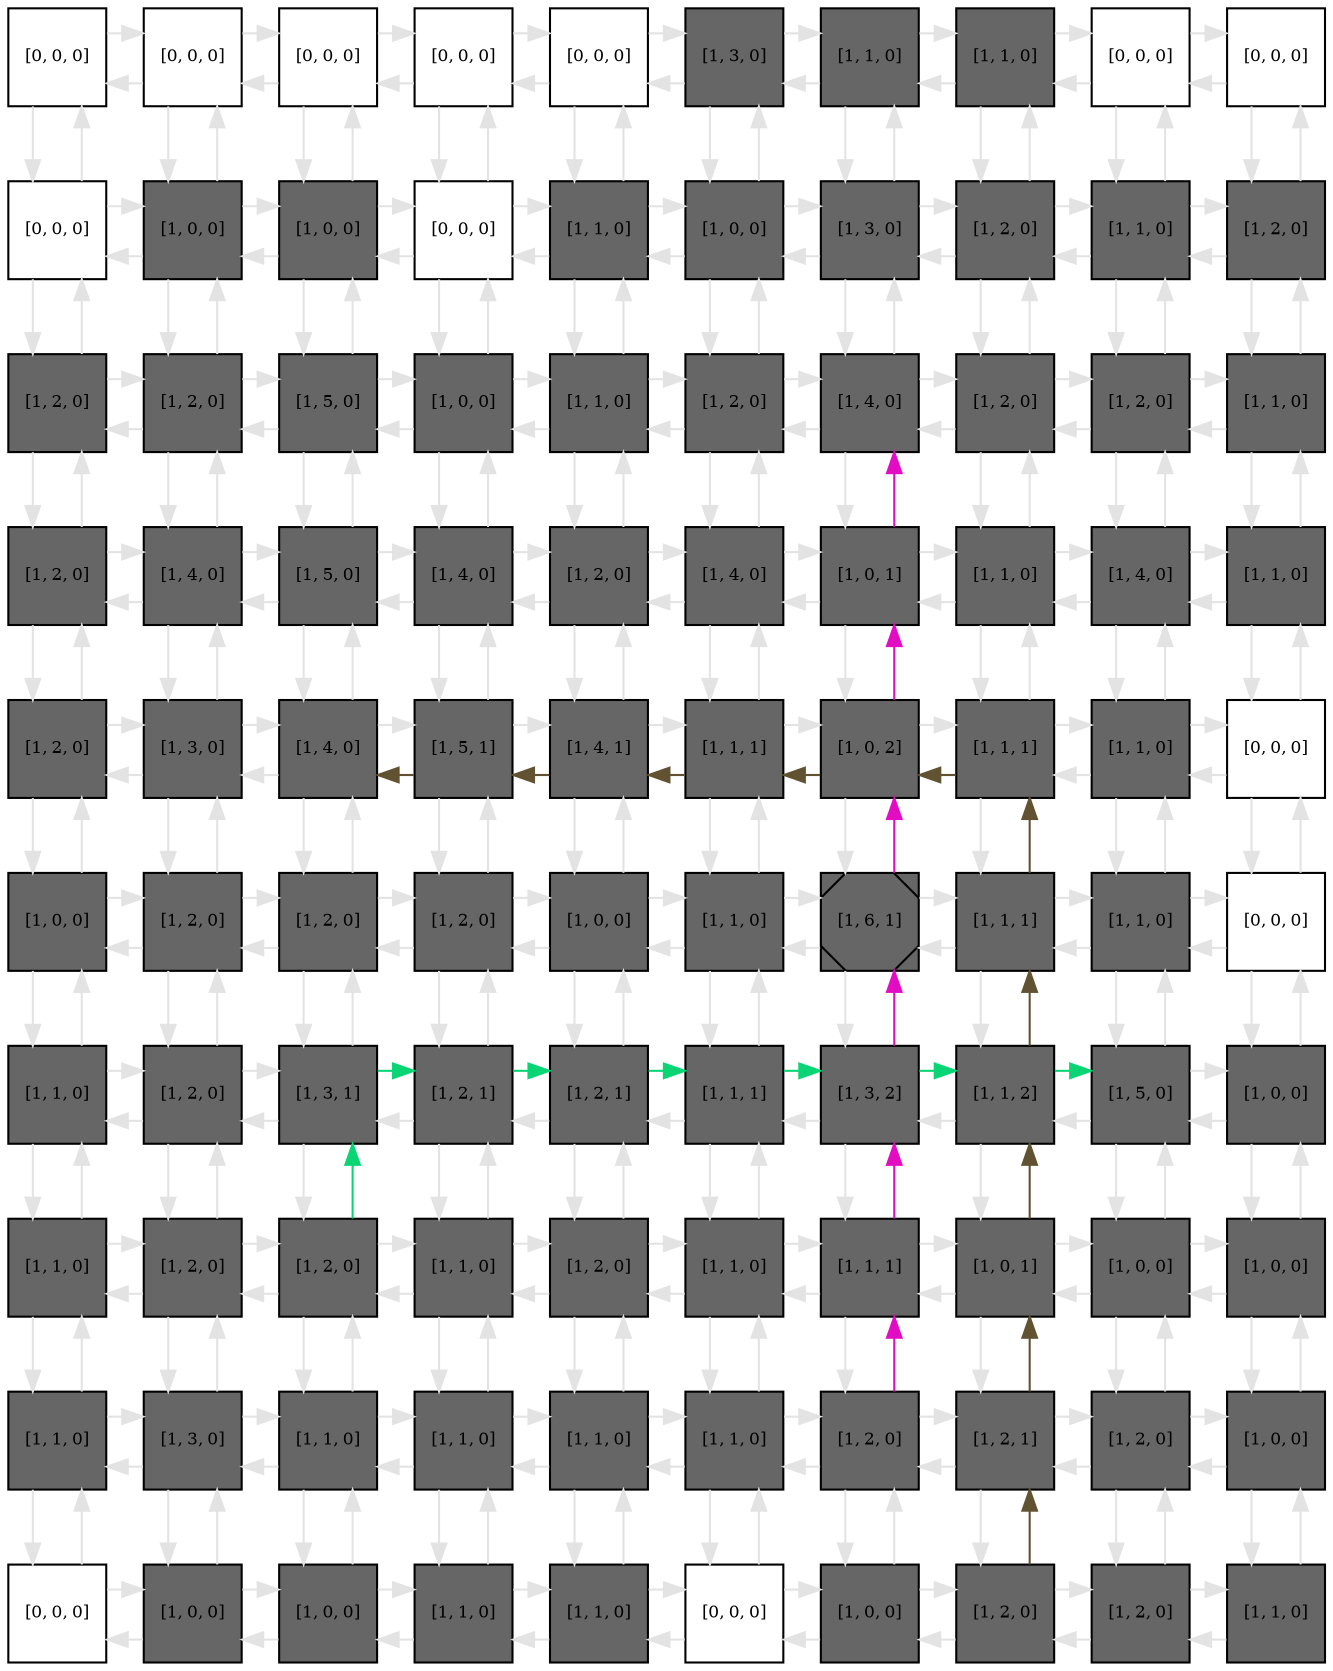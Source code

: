 digraph layout  {
rankdir=TB;
splines=ortho;
node [fixedsize=false, style=filled, width="0.6"];
edge [constraint=false];
0 [fillcolor="#FFFFFF", fontsize=8, label="[0, 0, 0]", shape=square, tooltip="name: None,\nin_degree: 2,\nout_degree: 2"];
1 [fillcolor="#FFFFFF", fontsize=8, label="[0, 0, 0]", shape=square, tooltip="name: None,\nin_degree: 3,\nout_degree: 3"];
2 [fillcolor="#FFFFFF", fontsize=8, label="[0, 0, 0]", shape=square, tooltip="name: None,\nin_degree: 3,\nout_degree: 3"];
3 [fillcolor="#FFFFFF", fontsize=8, label="[0, 0, 0]", shape=square, tooltip="name: None,\nin_degree: 3,\nout_degree: 3"];
4 [fillcolor="#FFFFFF", fontsize=8, label="[0, 0, 0]", shape=square, tooltip="name: None,\nin_degree: 3,\nout_degree: 3"];
5 [fillcolor="#666666", fontsize=8, label="[1, 3, 0]", shape=square, tooltip="name:  crp ,\nin_degree: 3,\nout_degree: 3"];
6 [fillcolor="#666666", fontsize=8, label="[1, 1, 0]", shape=square, tooltip="name:  cfos ,\nin_degree: 3,\nout_degree: 3"];
7 [fillcolor="#666666", fontsize=8, label="[1, 1, 0]", shape=square, tooltip="name:  junb ,\nin_degree: 3,\nout_degree: 3"];
8 [fillcolor="#FFFFFF", fontsize=8, label="[0, 0, 0]", shape=square, tooltip="name: None,\nin_degree: 3,\nout_degree: 3"];
9 [fillcolor="#FFFFFF", fontsize=8, label="[0, 0, 0]", shape=square, tooltip="name: None,\nin_degree: 2,\nout_degree: 2"];
10 [fillcolor="#FFFFFF", fontsize=8, label="[0, 0, 0]", shape=square, tooltip="name: None,\nin_degree: 3,\nout_degree: 3"];
11 [fillcolor="#666666", fontsize=8, label="[1, 0, 0]", shape=square, tooltip="name:  ros ,\nin_degree: 4,\nout_degree: 4"];
12 [fillcolor="#666666", fontsize=8, label="[1, 0, 0]", shape=square, tooltip="name:  sirp1a ,\nin_degree: 4,\nout_degree: 4"];
13 [fillcolor="#FFFFFF", fontsize=8, label="[0, 0, 0]", shape=square, tooltip="name: None,\nin_degree: 4,\nout_degree: 4"];
14 [fillcolor="#666666", fontsize=8, label="[1, 1, 0]", shape=square, tooltip="name:  tdum_socs1_vav ,\nin_degree: 4,\nout_degree: 4"];
15 [fillcolor="#666666", fontsize=8, label="[1, 0, 0]", shape=square, tooltip="name:  nfkb ,\nin_degree: 4,\nout_degree: 4"];
16 [fillcolor="#666666", fontsize=8, label="[1, 3, 0]", shape=square, tooltip="name:  saa ,\nin_degree: 4,\nout_degree: 4"];
17 [fillcolor="#666666", fontsize=8, label="[1, 2, 0]", shape=square, tooltip="name:  dum_cebp_saa ,\nin_degree: 4,\nout_degree: 4"];
18 [fillcolor="#666666", fontsize=8, label="[1, 1, 0]", shape=square, tooltip="name:  cebpd ,\nin_degree: 4,\nout_degree: 4"];
19 [fillcolor="#666666", fontsize=8, label="[1, 2, 0]", shape=square, tooltip="name:  pro_hgf ,\nin_degree: 3,\nout_degree: 3"];
20 [fillcolor="#666666", fontsize=8, label="[1, 2, 0]", shape=square, tooltip="name:  tdum_shp2_il6rc_p ,\nin_degree: 3,\nout_degree: 3"];
21 [fillcolor="#666666", fontsize=8, label="[1, 2, 0]", shape=square, tooltip="name:  tdum_shp2_stat1_py ,\nin_degree: 4,\nout_degree: 4"];
22 [fillcolor="#666666", fontsize=8, label="[1, 5, 0]", shape=square, tooltip="name:  stat3_py ,\nin_degree: 4,\nout_degree: 4"];
23 [fillcolor="#666666", fontsize=8, label="[1, 0, 0]", shape=square, tooltip="name:  cyt_ptpe ,\nin_degree: 4,\nout_degree: 4"];
24 [fillcolor="#666666", fontsize=8, label="[1, 1, 0]", shape=square, tooltip="name:  socs1 ,\nin_degree: 4,\nout_degree: 4"];
25 [fillcolor="#666666", fontsize=8, label="[1, 2, 0]", shape=square, tooltip="name:  a2m_gfbg ,\nin_degree: 4,\nout_degree: 4"];
26 [fillcolor="#666666", fontsize=8, label="[1, 4, 0]", shape=square, tooltip="name:  stat3_ta ,\nin_degree: 4,\nout_degree: 4"];
27 [fillcolor="#666666", fontsize=8, label="[1, 2, 0]", shape=square, tooltip="name:  cebpb ,\nin_degree: 4,\nout_degree: 4"];
28 [fillcolor="#666666", fontsize=8, label="[1, 2, 0]", shape=square, tooltip="name:  var_app ,\nin_degree: 4,\nout_degree: 4"];
29 [fillcolor="#666666", fontsize=8, label="[1, 1, 0]", shape=square, tooltip="name:  cmyc ,\nin_degree: 3,\nout_degree: 3"];
30 [fillcolor="#666666", fontsize=8, label="[1, 2, 0]", shape=square, tooltip="name:  tdum_shp2_stat3_py ,\nin_degree: 3,\nout_degree: 3"];
31 [fillcolor="#666666", fontsize=8, label="[1, 4, 0]", shape=square, tooltip="name:  shp2_a ,\nin_degree: 4,\nout_degree: 4"];
32 [fillcolor="#666666", fontsize=8, label="[1, 5, 0]", shape=square, tooltip="name:  shp2 ,\nin_degree: 4,\nout_degree: 4"];
33 [fillcolor="#666666", fontsize=8, label="[1, 4, 0]", shape=square, tooltip="name:  jak1 ,\nin_degree: 4,\nout_degree: 4"];
34 [fillcolor="#666666", fontsize=8, label="[1, 2, 0]", shape=square, tooltip="name:  ir ,\nin_degree: 4,\nout_degree: 4"];
35 [fillcolor="#666666", fontsize=8, label="[1, 4, 0]", shape=square, tooltip="name:  socs3 ,\nin_degree: 4,\nout_degree: 4"];
36 [fillcolor="#666666", fontsize=8, label="[1, 0, 1]", shape=square, tooltip="name:  pias3 ,\nin_degree: 4,\nout_degree: 4"];
37 [fillcolor="#666666", fontsize=8, label="[1, 1, 0]", shape=square, tooltip="name:  p38 ,\nin_degree: 4,\nout_degree: 4"];
38 [fillcolor="#666666", fontsize=8, label="[1, 4, 0]", shape=square, tooltip="name:  anti_apoptotic ,\nin_degree: 4,\nout_degree: 4"];
39 [fillcolor="#666666", fontsize=8, label="[1, 1, 0]", shape=square, tooltip="name:  gsk3 ,\nin_degree: 3,\nout_degree: 3"];
40 [fillcolor="#666666", fontsize=8, label="[1, 2, 0]", shape=square, tooltip="name:  dum_gab1_kin_or_jak1_gab1_mem_p ,\nin_degree: 3,\nout_degree: 3"];
41 [fillcolor="#666666", fontsize=8, label="[1, 3, 0]", shape=square, tooltip="name:  irs1_py ,\nin_degree: 4,\nout_degree: 4"];
42 [fillcolor="#666666", fontsize=8, label="[1, 4, 0]", shape=square, tooltip="name:  il6rc_p ,\nin_degree: 4,\nout_degree: 4"];
43 [fillcolor="#666666", fontsize=8, label="[1, 5, 1]", shape=square, tooltip="name:  stat1_py ,\nin_degree: 4,\nout_degree: 4"];
44 [fillcolor="#666666", fontsize=8, label="[1, 4, 1]", shape=square, tooltip="name:  stat1_ta ,\nin_degree: 4,\nout_degree: 4"];
45 [fillcolor="#666666", fontsize=8, label="[1, 1, 1]", shape=square, tooltip="name:  mek6 ,\nin_degree: 4,\nout_degree: 4"];
46 [fillcolor="#666666", fontsize=8, label="[1, 0, 2]", shape=square, tooltip="name:  slim ,\nin_degree: 4,\nout_degree: 4"];
47 [fillcolor="#666666", fontsize=8, label="[1, 1, 1]", shape=square, tooltip="name:  mk2 ,\nin_degree: 4,\nout_degree: 4"];
48 [fillcolor="#666666", fontsize=8, label="[1, 1, 0]", shape=square, tooltip="name:  bad ,\nin_degree: 4,\nout_degree: 4"];
49 [fillcolor="#FFFFFF", fontsize=8, label="[0, 0, 0]", shape=square, tooltip="name: None,\nin_degree: 3,\nout_degree: 3"];
50 [fillcolor="#666666", fontsize=8, label="[1, 0, 0]", shape=square, tooltip="name:  gab1_kin ,\nin_degree: 3,\nout_degree: 3"];
51 [fillcolor="#666666", fontsize=8, label="[1, 2, 0]", shape=square, tooltip="name:  ras_gap ,\nin_degree: 4,\nout_degree: 4"];
52 [fillcolor="#666666", fontsize=8, label="[1, 2, 0]", shape=square, tooltip="name:  grb2_sos ,\nin_degree: 4,\nout_degree: 4"];
53 [fillcolor="#666666", fontsize=8, label="[1, 2, 0]", shape=square, tooltip="name:  dum_il6rc_p_or_grb2_vav ,\nin_degree: 4,\nout_degree: 4"];
54 [fillcolor="#666666", fontsize=8, label="[1, 0, 0]", shape=square, tooltip="name:  pias1 ,\nin_degree: 4,\nout_degree: 4"];
55 [fillcolor="#666666", fontsize=8, label="[1, 1, 0]", shape=square, tooltip="name:  tdum_socs3_shp2 ,\nin_degree: 4,\nout_degree: 4"];
56 [fillcolor="#666666", fontsize=8, label="[1, 6, 1]", shape=Msquare, tooltip="name:  pro_proliferative ,\nin_degree: 4,\nout_degree: 4"];
57 [fillcolor="#666666", fontsize=8, label="[1, 1, 1]", shape=square, tooltip="name:  fkhr ,\nin_degree: 4,\nout_degree: 4"];
58 [fillcolor="#666666", fontsize=8, label="[1, 1, 0]", shape=square, tooltip="name:  casp9 ,\nin_degree: 4,\nout_degree: 4"];
59 [fillcolor="#FFFFFF", fontsize=8, label="[0, 0, 0]", shape=square, tooltip="name: None,\nin_degree: 3,\nout_degree: 3"];
60 [fillcolor="#666666", fontsize=8, label="[1, 1, 0]", shape=square, tooltip="name:  plcg ,\nin_degree: 3,\nout_degree: 3"];
61 [fillcolor="#666666", fontsize=8, label="[1, 2, 0]", shape=square, tooltip="name:  gab1_mem_p ,\nin_degree: 4,\nout_degree: 4"];
62 [fillcolor="#666666", fontsize=8, label="[1, 3, 1]", shape=square, tooltip="name:  gab1_mem ,\nin_degree: 4,\nout_degree: 4"];
63 [fillcolor="#666666", fontsize=8, label="[1, 2, 1]", shape=square, tooltip="name:  vav ,\nin_degree: 4,\nout_degree: 4"];
64 [fillcolor="#666666", fontsize=8, label="[1, 2, 1]", shape=square, tooltip="name:  irs1_ps ,\nin_degree: 4,\nout_degree: 4"];
65 [fillcolor="#666666", fontsize=8, label="[1, 1, 1]", shape=square, tooltip="name:  erk12 ,\nin_degree: 4,\nout_degree: 4"];
66 [fillcolor="#666666", fontsize=8, label="[1, 3, 2]", shape=square, tooltip="name:  p70s6k ,\nin_degree: 4,\nout_degree: 4"];
67 [fillcolor="#666666", fontsize=8, label="[1, 1, 2]", shape=square, tooltip="name:  mtorc2 ,\nin_degree: 4,\nout_degree: 4"];
68 [fillcolor="#666666", fontsize=8, label="[1, 5, 0]", shape=square, tooltip="name:  akt ,\nin_degree: 4,\nout_degree: 4"];
69 [fillcolor="#666666", fontsize=8, label="[1, 0, 0]", shape=square, tooltip="name:  pdk1 ,\nin_degree: 3,\nout_degree: 3"];
70 [fillcolor="#666666", fontsize=8, label="[1, 1, 0]", shape=square, tooltip="name:  ip3 ,\nin_degree: 3,\nout_degree: 3"];
71 [fillcolor="#666666", fontsize=8, label="[1, 2, 0]", shape=square, tooltip="name:  ras ,\nin_degree: 4,\nout_degree: 4"];
72 [fillcolor="#666666", fontsize=8, label="[1, 2, 0]", shape=square, tooltip="name:  pip3 ,\nin_degree: 4,\nout_degree: 4"];
73 [fillcolor="#666666", fontsize=8, label="[1, 1, 0]", shape=square, tooltip="name:  raf1 ,\nin_degree: 4,\nout_degree: 4"];
74 [fillcolor="#666666", fontsize=8, label="[1, 2, 0]", shape=square, tooltip="name:  dum_pkcd_camk24_stat1_ta ,\nin_degree: 4,\nout_degree: 4"];
75 [fillcolor="#666666", fontsize=8, label="[1, 1, 0]", shape=square, tooltip="name:  mek1 ,\nin_degree: 4,\nout_degree: 4"];
76 [fillcolor="#666666", fontsize=8, label="[1, 1, 1]", shape=square, tooltip="name:  mtorc1 ,\nin_degree: 4,\nout_degree: 4"];
77 [fillcolor="#666666", fontsize=8, label="[1, 0, 1]", shape=square, tooltip="name:  mtor ,\nin_degree: 4,\nout_degree: 4"];
78 [fillcolor="#666666", fontsize=8, label="[1, 0, 0]", shape=square, tooltip="name:  phlpp ,\nin_degree: 4,\nout_degree: 4"];
79 [fillcolor="#666666", fontsize=8, label="[1, 0, 0]", shape=square, tooltip="name:  ship ,\nin_degree: 3,\nout_degree: 3"];
80 [fillcolor="#666666", fontsize=8, label="[1, 1, 0]", shape=square, tooltip="name:  ca ,\nin_degree: 3,\nout_degree: 3"];
81 [fillcolor="#666666", fontsize=8, label="[1, 3, 0]", shape=square, tooltip="name:  pi3k ,\nin_degree: 4,\nout_degree: 4"];
82 [fillcolor="#666666", fontsize=8, label="[1, 1, 0]", shape=square, tooltip="name:  cam_ca ,\nin_degree: 4,\nout_degree: 4"];
83 [fillcolor="#666666", fontsize=8, label="[1, 1, 0]", shape=square, tooltip="name:  rac1 ,\nin_degree: 4,\nout_degree: 4"];
84 [fillcolor="#666666", fontsize=8, label="[1, 1, 0]", shape=square, tooltip="name:  pkcd ,\nin_degree: 4,\nout_degree: 4"];
85 [fillcolor="#666666", fontsize=8, label="[1, 1, 0]", shape=square, tooltip="name:  camk24 ,\nin_degree: 4,\nout_degree: 4"];
86 [fillcolor="#666666", fontsize=8, label="[1, 2, 0]", shape=square, tooltip="name:  dum_mtorc1_or_pkcd_stat3_ta ,\nin_degree: 4,\nout_degree: 4"];
87 [fillcolor="#666666", fontsize=8, label="[1, 2, 1]", shape=square, tooltip="name:  gp130s ,\nin_degree: 4,\nout_degree: 4"];
88 [fillcolor="#666666", fontsize=8, label="[1, 2, 0]", shape=square, tooltip="name:  gp80s_a ,\nin_degree: 4,\nout_degree: 4"];
89 [fillcolor="#666666", fontsize=8, label="[1, 0, 0]", shape=square, tooltip="name:  il6 ,\nin_degree: 3,\nout_degree: 3"];
90 [fillcolor="#FFFFFF", fontsize=8, label="[0, 0, 0]", shape=square, tooltip="name: None,\nin_degree: 2,\nout_degree: 2"];
91 [fillcolor="#666666", fontsize=8, label="[1, 0, 0]", shape=square, tooltip="name:  notshp2_a ,\nin_degree: 3,\nout_degree: 3"];
92 [fillcolor="#666666", fontsize=8, label="[1, 0, 0]", shape=square, tooltip="name:  pten ,\nin_degree: 3,\nout_degree: 3"];
93 [fillcolor="#666666", fontsize=8, label="[1, 1, 0]", shape=square, tooltip="name:  mekk1 ,\nin_degree: 3,\nout_degree: 3"];
94 [fillcolor="#666666", fontsize=8, label="[1, 1, 0]", shape=square, tooltip="name:  mek4 ,\nin_degree: 3,\nout_degree: 3"];
95 [fillcolor="#FFFFFF", fontsize=8, label="[0, 0, 0]", shape=square, tooltip="name: None,\nin_degree: 3,\nout_degree: 3"];
96 [fillcolor="#666666", fontsize=8, label="[1, 0, 0]", shape=square, tooltip="name:  gp130m ,\nin_degree: 3,\nout_degree: 3"];
97 [fillcolor="#666666", fontsize=8, label="[1, 2, 0]", shape=square, tooltip="name:  il6rc ,\nin_degree: 3,\nout_degree: 3"];
98 [fillcolor="#666666", fontsize=8, label="[1, 2, 0]", shape=square, tooltip="name:  dum_gp80_a_il6rc ,\nin_degree: 3,\nout_degree: 3"];
99 [fillcolor="#666666", fontsize=8, label="[1, 1, 0]", shape=square, tooltip="name:  gp80m_a ,\nin_degree: 2,\nout_degree: 2"];
0 -> 1  [color=grey89, style="penwidth(0.1)", tooltip=" ", weight=1];
0 -> 10  [color=grey89, style="penwidth(0.1)", tooltip=" ", weight=1];
1 -> 0  [color=grey89, style="penwidth(0.1)", tooltip=" ", weight=1];
1 -> 2  [color=grey89, style="penwidth(0.1)", tooltip=" ", weight=1];
1 -> 11  [color=grey89, style="penwidth(0.1)", tooltip=" ", weight=1];
2 -> 1  [color=grey89, style="penwidth(0.1)", tooltip=" ", weight=1];
2 -> 3  [color=grey89, style="penwidth(0.1)", tooltip=" ", weight=1];
2 -> 12  [color=grey89, style="penwidth(0.1)", tooltip=" ", weight=1];
3 -> 2  [color=grey89, style="penwidth(0.1)", tooltip=" ", weight=1];
3 -> 4  [color=grey89, style="penwidth(0.1)", tooltip=" ", weight=1];
3 -> 13  [color=grey89, style="penwidth(0.1)", tooltip=" ", weight=1];
4 -> 3  [color=grey89, style="penwidth(0.1)", tooltip=" ", weight=1];
4 -> 5  [color=grey89, style="penwidth(0.1)", tooltip=" ", weight=1];
4 -> 14  [color=grey89, style="penwidth(0.1)", tooltip=" ", weight=1];
5 -> 4  [color=grey89, style="penwidth(0.1)", tooltip=" ", weight=1];
5 -> 6  [color=grey89, style="penwidth(0.1)", tooltip=" ", weight=1];
5 -> 15  [color=grey89, style="penwidth(0.1)", tooltip=" ", weight=1];
6 -> 5  [color=grey89, style="penwidth(0.1)", tooltip=" ", weight=1];
6 -> 7  [color=grey89, style="penwidth(0.1)", tooltip=" ", weight=1];
6 -> 16  [color=grey89, style="penwidth(0.1)", tooltip=" ", weight=1];
7 -> 6  [color=grey89, style="penwidth(0.1)", tooltip=" ", weight=1];
7 -> 8  [color=grey89, style="penwidth(0.1)", tooltip=" ", weight=1];
7 -> 17  [color=grey89, style="penwidth(0.1)", tooltip=" ", weight=1];
8 -> 7  [color=grey89, style="penwidth(0.1)", tooltip=" ", weight=1];
8 -> 9  [color=grey89, style="penwidth(0.1)", tooltip=" ", weight=1];
8 -> 18  [color=grey89, style="penwidth(0.1)", tooltip=" ", weight=1];
9 -> 8  [color=grey89, style="penwidth(0.1)", tooltip=" ", weight=1];
9 -> 19  [color=grey89, style="penwidth(0.1)", tooltip=" ", weight=1];
10 -> 0  [color=grey89, style="penwidth(0.1)", tooltip=" ", weight=1];
10 -> 11  [color=grey89, style="penwidth(0.1)", tooltip=" ", weight=1];
10 -> 20  [color=grey89, style="penwidth(0.1)", tooltip=" ", weight=1];
11 -> 1  [color=grey89, style="penwidth(0.1)", tooltip=" ", weight=1];
11 -> 10  [color=grey89, style="penwidth(0.1)", tooltip=" ", weight=1];
11 -> 12  [color=grey89, style="penwidth(0.1)", tooltip=" ", weight=1];
11 -> 21  [color=grey89, style="penwidth(0.1)", tooltip=" ", weight=1];
12 -> 2  [color=grey89, style="penwidth(0.1)", tooltip=" ", weight=1];
12 -> 11  [color=grey89, style="penwidth(0.1)", tooltip=" ", weight=1];
12 -> 13  [color=grey89, style="penwidth(0.1)", tooltip=" ", weight=1];
12 -> 22  [color=grey89, style="penwidth(0.1)", tooltip=" ", weight=1];
13 -> 3  [color=grey89, style="penwidth(0.1)", tooltip=" ", weight=1];
13 -> 12  [color=grey89, style="penwidth(0.1)", tooltip=" ", weight=1];
13 -> 14  [color=grey89, style="penwidth(0.1)", tooltip=" ", weight=1];
13 -> 23  [color=grey89, style="penwidth(0.1)", tooltip=" ", weight=1];
14 -> 4  [color=grey89, style="penwidth(0.1)", tooltip=" ", weight=1];
14 -> 13  [color=grey89, style="penwidth(0.1)", tooltip=" ", weight=1];
14 -> 15  [color=grey89, style="penwidth(0.1)", tooltip=" ", weight=1];
14 -> 24  [color=grey89, style="penwidth(0.1)", tooltip=" ", weight=1];
15 -> 5  [color=grey89, style="penwidth(0.1)", tooltip=" ", weight=1];
15 -> 14  [color=grey89, style="penwidth(0.1)", tooltip=" ", weight=1];
15 -> 16  [color=grey89, style="penwidth(0.1)", tooltip=" ", weight=1];
15 -> 25  [color=grey89, style="penwidth(0.1)", tooltip=" ", weight=1];
16 -> 6  [color=grey89, style="penwidth(0.1)", tooltip=" ", weight=1];
16 -> 15  [color=grey89, style="penwidth(0.1)", tooltip=" ", weight=1];
16 -> 17  [color=grey89, style="penwidth(0.1)", tooltip=" ", weight=1];
16 -> 26  [color=grey89, style="penwidth(0.1)", tooltip=" ", weight=1];
17 -> 7  [color=grey89, style="penwidth(0.1)", tooltip=" ", weight=1];
17 -> 16  [color=grey89, style="penwidth(0.1)", tooltip=" ", weight=1];
17 -> 18  [color=grey89, style="penwidth(0.1)", tooltip=" ", weight=1];
17 -> 27  [color=grey89, style="penwidth(0.1)", tooltip=" ", weight=1];
18 -> 8  [color=grey89, style="penwidth(0.1)", tooltip=" ", weight=1];
18 -> 17  [color=grey89, style="penwidth(0.1)", tooltip=" ", weight=1];
18 -> 19  [color=grey89, style="penwidth(0.1)", tooltip=" ", weight=1];
18 -> 28  [color=grey89, style="penwidth(0.1)", tooltip=" ", weight=1];
19 -> 9  [color=grey89, style="penwidth(0.1)", tooltip=" ", weight=1];
19 -> 18  [color=grey89, style="penwidth(0.1)", tooltip=" ", weight=1];
19 -> 29  [color=grey89, style="penwidth(0.1)", tooltip=" ", weight=1];
20 -> 10  [color=grey89, style="penwidth(0.1)", tooltip=" ", weight=1];
20 -> 21  [color=grey89, style="penwidth(0.1)", tooltip=" ", weight=1];
20 -> 30  [color=grey89, style="penwidth(0.1)", tooltip=" ", weight=1];
21 -> 11  [color=grey89, style="penwidth(0.1)", tooltip=" ", weight=1];
21 -> 20  [color=grey89, style="penwidth(0.1)", tooltip=" ", weight=1];
21 -> 22  [color=grey89, style="penwidth(0.1)", tooltip=" ", weight=1];
21 -> 31  [color=grey89, style="penwidth(0.1)", tooltip=" ", weight=1];
22 -> 12  [color=grey89, style="penwidth(0.1)", tooltip=" ", weight=1];
22 -> 21  [color=grey89, style="penwidth(0.1)", tooltip=" ", weight=1];
22 -> 23  [color=grey89, style="penwidth(0.1)", tooltip=" ", weight=1];
22 -> 32  [color=grey89, style="penwidth(0.1)", tooltip=" ", weight=1];
23 -> 13  [color=grey89, style="penwidth(0.1)", tooltip=" ", weight=1];
23 -> 22  [color=grey89, style="penwidth(0.1)", tooltip=" ", weight=1];
23 -> 24  [color=grey89, style="penwidth(0.1)", tooltip=" ", weight=1];
23 -> 33  [color=grey89, style="penwidth(0.1)", tooltip=" ", weight=1];
24 -> 14  [color=grey89, style="penwidth(0.1)", tooltip=" ", weight=1];
24 -> 23  [color=grey89, style="penwidth(0.1)", tooltip=" ", weight=1];
24 -> 25  [color=grey89, style="penwidth(0.1)", tooltip=" ", weight=1];
24 -> 34  [color=grey89, style="penwidth(0.1)", tooltip=" ", weight=1];
25 -> 15  [color=grey89, style="penwidth(0.1)", tooltip=" ", weight=1];
25 -> 24  [color=grey89, style="penwidth(0.1)", tooltip=" ", weight=1];
25 -> 26  [color=grey89, style="penwidth(0.1)", tooltip=" ", weight=1];
25 -> 35  [color=grey89, style="penwidth(0.1)", tooltip=" ", weight=1];
26 -> 16  [color=grey89, style="penwidth(0.1)", tooltip=" ", weight=1];
26 -> 25  [color=grey89, style="penwidth(0.1)", tooltip=" ", weight=1];
26 -> 27  [color=grey89, style="penwidth(0.1)", tooltip=" ", weight=1];
26 -> 36  [color=grey89, style="penwidth(0.1)", tooltip=" ", weight=1];
27 -> 17  [color=grey89, style="penwidth(0.1)", tooltip=" ", weight=1];
27 -> 26  [color=grey89, style="penwidth(0.1)", tooltip=" ", weight=1];
27 -> 28  [color=grey89, style="penwidth(0.1)", tooltip=" ", weight=1];
27 -> 37  [color=grey89, style="penwidth(0.1)", tooltip=" ", weight=1];
28 -> 18  [color=grey89, style="penwidth(0.1)", tooltip=" ", weight=1];
28 -> 27  [color=grey89, style="penwidth(0.1)", tooltip=" ", weight=1];
28 -> 29  [color=grey89, style="penwidth(0.1)", tooltip=" ", weight=1];
28 -> 38  [color=grey89, style="penwidth(0.1)", tooltip=" ", weight=1];
29 -> 19  [color=grey89, style="penwidth(0.1)", tooltip=" ", weight=1];
29 -> 28  [color=grey89, style="penwidth(0.1)", tooltip=" ", weight=1];
29 -> 39  [color=grey89, style="penwidth(0.1)", tooltip=" ", weight=1];
30 -> 20  [color=grey89, style="penwidth(0.1)", tooltip=" ", weight=1];
30 -> 31  [color=grey89, style="penwidth(0.1)", tooltip=" ", weight=1];
30 -> 40  [color=grey89, style="penwidth(0.1)", tooltip=" ", weight=1];
31 -> 21  [color=grey89, style="penwidth(0.1)", tooltip=" ", weight=1];
31 -> 30  [color=grey89, style="penwidth(0.1)", tooltip=" ", weight=1];
31 -> 32  [color=grey89, style="penwidth(0.1)", tooltip=" ", weight=1];
31 -> 41  [color=grey89, style="penwidth(0.1)", tooltip=" ", weight=1];
32 -> 22  [color=grey89, style="penwidth(0.1)", tooltip=" ", weight=1];
32 -> 31  [color=grey89, style="penwidth(0.1)", tooltip=" ", weight=1];
32 -> 33  [color=grey89, style="penwidth(0.1)", tooltip=" ", weight=1];
32 -> 42  [color=grey89, style="penwidth(0.1)", tooltip=" ", weight=1];
33 -> 23  [color=grey89, style="penwidth(0.1)", tooltip=" ", weight=1];
33 -> 32  [color=grey89, style="penwidth(0.1)", tooltip=" ", weight=1];
33 -> 34  [color=grey89, style="penwidth(0.1)", tooltip=" ", weight=1];
33 -> 43  [color=grey89, style="penwidth(0.1)", tooltip=" ", weight=1];
34 -> 24  [color=grey89, style="penwidth(0.1)", tooltip=" ", weight=1];
34 -> 33  [color=grey89, style="penwidth(0.1)", tooltip=" ", weight=1];
34 -> 35  [color=grey89, style="penwidth(0.1)", tooltip=" ", weight=1];
34 -> 44  [color=grey89, style="penwidth(0.1)", tooltip=" ", weight=1];
35 -> 25  [color=grey89, style="penwidth(0.1)", tooltip=" ", weight=1];
35 -> 34  [color=grey89, style="penwidth(0.1)", tooltip=" ", weight=1];
35 -> 36  [color=grey89, style="penwidth(0.1)", tooltip=" ", weight=1];
35 -> 45  [color=grey89, style="penwidth(0.1)", tooltip=" ", weight=1];
36 -> 26  [color="#E20DC3", style="penwidth(0.1)", tooltip="86( dum_mtorc1_or_pkcd_stat3_ta ) to 26( stat3_ta )", weight=1];
36 -> 35  [color=grey89, style="penwidth(0.1)", tooltip=" ", weight=1];
36 -> 37  [color=grey89, style="penwidth(0.1)", tooltip=" ", weight=1];
36 -> 46  [color=grey89, style="penwidth(0.1)", tooltip=" ", weight=1];
37 -> 27  [color=grey89, style="penwidth(0.1)", tooltip=" ", weight=1];
37 -> 36  [color=grey89, style="penwidth(0.1)", tooltip=" ", weight=1];
37 -> 38  [color=grey89, style="penwidth(0.1)", tooltip=" ", weight=1];
37 -> 47  [color=grey89, style="penwidth(0.1)", tooltip=" ", weight=1];
38 -> 28  [color=grey89, style="penwidth(0.1)", tooltip=" ", weight=1];
38 -> 37  [color=grey89, style="penwidth(0.1)", tooltip=" ", weight=1];
38 -> 39  [color=grey89, style="penwidth(0.1)", tooltip=" ", weight=1];
38 -> 48  [color=grey89, style="penwidth(0.1)", tooltip=" ", weight=1];
39 -> 29  [color=grey89, style="penwidth(0.1)", tooltip=" ", weight=1];
39 -> 38  [color=grey89, style="penwidth(0.1)", tooltip=" ", weight=1];
39 -> 49  [color=grey89, style="penwidth(0.1)", tooltip=" ", weight=1];
40 -> 30  [color=grey89, style="penwidth(0.1)", tooltip=" ", weight=1];
40 -> 41  [color=grey89, style="penwidth(0.1)", tooltip=" ", weight=1];
40 -> 50  [color=grey89, style="penwidth(0.1)", tooltip=" ", weight=1];
41 -> 31  [color=grey89, style="penwidth(0.1)", tooltip=" ", weight=1];
41 -> 40  [color=grey89, style="penwidth(0.1)", tooltip=" ", weight=1];
41 -> 42  [color=grey89, style="penwidth(0.1)", tooltip=" ", weight=1];
41 -> 51  [color=grey89, style="penwidth(0.1)", tooltip=" ", weight=1];
42 -> 32  [color=grey89, style="penwidth(0.1)", tooltip=" ", weight=1];
42 -> 41  [color=grey89, style="penwidth(0.1)", tooltip=" ", weight=1];
42 -> 43  [color=grey89, style="penwidth(0.1)", tooltip=" ", weight=1];
42 -> 52  [color=grey89, style="penwidth(0.1)", tooltip=" ", weight=1];
43 -> 33  [color=grey89, style="penwidth(0.1)", tooltip=" ", weight=1];
43 -> 42  [color="#615231", style="penwidth(0.1)", tooltip="97( il6rc ) to 42( il6rc_p )", weight=1];
43 -> 44  [color=grey89, style="penwidth(0.1)", tooltip=" ", weight=1];
43 -> 53  [color=grey89, style="penwidth(0.1)", tooltip=" ", weight=1];
44 -> 34  [color=grey89, style="penwidth(0.1)", tooltip=" ", weight=1];
44 -> 43  [color="#615231", style="penwidth(0.1)", tooltip="97( il6rc ) to 42( il6rc_p )", weight=1];
44 -> 45  [color=grey89, style="penwidth(0.1)", tooltip=" ", weight=1];
44 -> 54  [color=grey89, style="penwidth(0.1)", tooltip=" ", weight=1];
45 -> 35  [color=grey89, style="penwidth(0.1)", tooltip=" ", weight=1];
45 -> 44  [color="#615231", style="penwidth(0.1)", tooltip="97( il6rc ) to 42( il6rc_p )", weight=1];
45 -> 46  [color=grey89, style="penwidth(0.1)", tooltip=" ", weight=1];
45 -> 55  [color=grey89, style="penwidth(0.1)", tooltip=" ", weight=1];
46 -> 36  [color="#E20DC3", style="penwidth(0.1)", tooltip="86( dum_mtorc1_or_pkcd_stat3_ta ) to 26( stat3_ta )", weight=1];
46 -> 45  [color="#615231", style="penwidth(0.1)", tooltip="97( il6rc ) to 42( il6rc_p )", weight=1];
46 -> 47  [color=grey89, style="penwidth(0.1)", tooltip=" ", weight=1];
46 -> 56  [color=grey89, style="penwidth(0.1)", tooltip=" ", weight=1];
47 -> 37  [color=grey89, style="penwidth(0.1)", tooltip=" ", weight=1];
47 -> 46  [color="#615231", style="penwidth(0.1)", tooltip="97( il6rc ) to 42( il6rc_p )", weight=1];
47 -> 48  [color=grey89, style="penwidth(0.1)", tooltip=" ", weight=1];
47 -> 57  [color=grey89, style="penwidth(0.1)", tooltip=" ", weight=1];
48 -> 38  [color=grey89, style="penwidth(0.1)", tooltip=" ", weight=1];
48 -> 47  [color=grey89, style="penwidth(0.1)", tooltip=" ", weight=1];
48 -> 49  [color=grey89, style="penwidth(0.1)", tooltip=" ", weight=1];
48 -> 58  [color=grey89, style="penwidth(0.1)", tooltip=" ", weight=1];
49 -> 39  [color=grey89, style="penwidth(0.1)", tooltip=" ", weight=1];
49 -> 48  [color=grey89, style="penwidth(0.1)", tooltip=" ", weight=1];
49 -> 59  [color=grey89, style="penwidth(0.1)", tooltip=" ", weight=1];
50 -> 40  [color=grey89, style="penwidth(0.1)", tooltip=" ", weight=1];
50 -> 51  [color=grey89, style="penwidth(0.1)", tooltip=" ", weight=1];
50 -> 60  [color=grey89, style="penwidth(0.1)", tooltip=" ", weight=1];
51 -> 41  [color=grey89, style="penwidth(0.1)", tooltip=" ", weight=1];
51 -> 50  [color=grey89, style="penwidth(0.1)", tooltip=" ", weight=1];
51 -> 52  [color=grey89, style="penwidth(0.1)", tooltip=" ", weight=1];
51 -> 61  [color=grey89, style="penwidth(0.1)", tooltip=" ", weight=1];
52 -> 42  [color=grey89, style="penwidth(0.1)", tooltip=" ", weight=1];
52 -> 51  [color=grey89, style="penwidth(0.1)", tooltip=" ", weight=1];
52 -> 53  [color=grey89, style="penwidth(0.1)", tooltip=" ", weight=1];
52 -> 62  [color=grey89, style="penwidth(0.1)", tooltip=" ", weight=1];
53 -> 43  [color=grey89, style="penwidth(0.1)", tooltip=" ", weight=1];
53 -> 52  [color=grey89, style="penwidth(0.1)", tooltip=" ", weight=1];
53 -> 54  [color=grey89, style="penwidth(0.1)", tooltip=" ", weight=1];
53 -> 63  [color=grey89, style="penwidth(0.1)", tooltip=" ", weight=1];
54 -> 44  [color=grey89, style="penwidth(0.1)", tooltip=" ", weight=1];
54 -> 53  [color=grey89, style="penwidth(0.1)", tooltip=" ", weight=1];
54 -> 55  [color=grey89, style="penwidth(0.1)", tooltip=" ", weight=1];
54 -> 64  [color=grey89, style="penwidth(0.1)", tooltip=" ", weight=1];
55 -> 45  [color=grey89, style="penwidth(0.1)", tooltip=" ", weight=1];
55 -> 54  [color=grey89, style="penwidth(0.1)", tooltip=" ", weight=1];
55 -> 56  [color=grey89, style="penwidth(0.1)", tooltip=" ", weight=1];
55 -> 65  [color=grey89, style="penwidth(0.1)", tooltip=" ", weight=1];
56 -> 46  [color="#E20DC3", style="penwidth(0.1)", tooltip="86( dum_mtorc1_or_pkcd_stat3_ta ) to 26( stat3_ta )", weight=1];
56 -> 55  [color=grey89, style="penwidth(0.1)", tooltip=" ", weight=1];
56 -> 57  [color=grey89, style="penwidth(0.1)", tooltip=" ", weight=1];
56 -> 66  [color=grey89, style="penwidth(0.1)", tooltip=" ", weight=1];
57 -> 47  [color="#615231", style="penwidth(0.1)", tooltip="97( il6rc ) to 42( il6rc_p )", weight=1];
57 -> 56  [color=grey89, style="penwidth(0.1)", tooltip=" ", weight=1];
57 -> 58  [color=grey89, style="penwidth(0.1)", tooltip=" ", weight=1];
57 -> 67  [color=grey89, style="penwidth(0.1)", tooltip=" ", weight=1];
58 -> 48  [color=grey89, style="penwidth(0.1)", tooltip=" ", weight=1];
58 -> 57  [color=grey89, style="penwidth(0.1)", tooltip=" ", weight=1];
58 -> 59  [color=grey89, style="penwidth(0.1)", tooltip=" ", weight=1];
58 -> 68  [color=grey89, style="penwidth(0.1)", tooltip=" ", weight=1];
59 -> 49  [color=grey89, style="penwidth(0.1)", tooltip=" ", weight=1];
59 -> 58  [color=grey89, style="penwidth(0.1)", tooltip=" ", weight=1];
59 -> 69  [color=grey89, style="penwidth(0.1)", tooltip=" ", weight=1];
60 -> 50  [color=grey89, style="penwidth(0.1)", tooltip=" ", weight=1];
60 -> 61  [color=grey89, style="penwidth(0.1)", tooltip=" ", weight=1];
60 -> 70  [color=grey89, style="penwidth(0.1)", tooltip=" ", weight=1];
61 -> 51  [color=grey89, style="penwidth(0.1)", tooltip=" ", weight=1];
61 -> 60  [color=grey89, style="penwidth(0.1)", tooltip=" ", weight=1];
61 -> 62  [color=grey89, style="penwidth(0.1)", tooltip=" ", weight=1];
61 -> 71  [color=grey89, style="penwidth(0.1)", tooltip=" ", weight=1];
62 -> 52  [color=grey89, style="penwidth(0.1)", tooltip=" ", weight=1];
62 -> 61  [color=grey89, style="penwidth(0.1)", tooltip=" ", weight=1];
62 -> 63  [color="#0AD575", style="penwidth(0.1)", tooltip="72( pip3 ) to 68( akt )", weight=1];
62 -> 72  [color=grey89, style="penwidth(0.1)", tooltip=" ", weight=1];
63 -> 53  [color=grey89, style="penwidth(0.1)", tooltip=" ", weight=1];
63 -> 62  [color=grey89, style="penwidth(0.1)", tooltip=" ", weight=1];
63 -> 64  [color="#0AD575", style="penwidth(0.1)", tooltip="72( pip3 ) to 68( akt )", weight=1];
63 -> 73  [color=grey89, style="penwidth(0.1)", tooltip=" ", weight=1];
64 -> 54  [color=grey89, style="penwidth(0.1)", tooltip=" ", weight=1];
64 -> 63  [color=grey89, style="penwidth(0.1)", tooltip=" ", weight=1];
64 -> 65  [color="#0AD575", style="penwidth(0.1)", tooltip="72( pip3 ) to 68( akt )", weight=1];
64 -> 74  [color=grey89, style="penwidth(0.1)", tooltip=" ", weight=1];
65 -> 55  [color=grey89, style="penwidth(0.1)", tooltip=" ", weight=1];
65 -> 64  [color=grey89, style="penwidth(0.1)", tooltip=" ", weight=1];
65 -> 66  [color="#0AD575", style="penwidth(0.1)", tooltip="72( pip3 ) to 68( akt )", weight=1];
65 -> 75  [color=grey89, style="penwidth(0.1)", tooltip=" ", weight=1];
66 -> 56  [color="#E20DC3", style="penwidth(0.1)", tooltip="86( dum_mtorc1_or_pkcd_stat3_ta ) to 26( stat3_ta )", weight=1];
66 -> 65  [color=grey89, style="penwidth(0.1)", tooltip=" ", weight=1];
66 -> 67  [color="#0AD575", style="penwidth(0.1)", tooltip="72( pip3 ) to 68( akt )", weight=1];
66 -> 76  [color=grey89, style="penwidth(0.1)", tooltip=" ", weight=1];
67 -> 57  [color="#615231", style="penwidth(0.1)", tooltip="97( il6rc ) to 42( il6rc_p )", weight=1];
67 -> 66  [color=grey89, style="penwidth(0.1)", tooltip=" ", weight=1];
67 -> 68  [color="#0AD575", style="penwidth(0.1)", tooltip="72( pip3 ) to 68( akt )", weight=1];
67 -> 77  [color=grey89, style="penwidth(0.1)", tooltip=" ", weight=1];
68 -> 58  [color=grey89, style="penwidth(0.1)", tooltip=" ", weight=1];
68 -> 67  [color=grey89, style="penwidth(0.1)", tooltip=" ", weight=1];
68 -> 69  [color=grey89, style="penwidth(0.1)", tooltip=" ", weight=1];
68 -> 78  [color=grey89, style="penwidth(0.1)", tooltip=" ", weight=1];
69 -> 59  [color=grey89, style="penwidth(0.1)", tooltip=" ", weight=1];
69 -> 68  [color=grey89, style="penwidth(0.1)", tooltip=" ", weight=1];
69 -> 79  [color=grey89, style="penwidth(0.1)", tooltip=" ", weight=1];
70 -> 60  [color=grey89, style="penwidth(0.1)", tooltip=" ", weight=1];
70 -> 71  [color=grey89, style="penwidth(0.1)", tooltip=" ", weight=1];
70 -> 80  [color=grey89, style="penwidth(0.1)", tooltip=" ", weight=1];
71 -> 61  [color=grey89, style="penwidth(0.1)", tooltip=" ", weight=1];
71 -> 70  [color=grey89, style="penwidth(0.1)", tooltip=" ", weight=1];
71 -> 72  [color=grey89, style="penwidth(0.1)", tooltip=" ", weight=1];
71 -> 81  [color=grey89, style="penwidth(0.1)", tooltip=" ", weight=1];
72 -> 62  [color="#0AD575", style="penwidth(0.1)", tooltip="72( pip3 ) to 68( akt )", weight=1];
72 -> 71  [color=grey89, style="penwidth(0.1)", tooltip=" ", weight=1];
72 -> 73  [color=grey89, style="penwidth(0.1)", tooltip=" ", weight=1];
72 -> 82  [color=grey89, style="penwidth(0.1)", tooltip=" ", weight=1];
73 -> 63  [color=grey89, style="penwidth(0.1)", tooltip=" ", weight=1];
73 -> 72  [color=grey89, style="penwidth(0.1)", tooltip=" ", weight=1];
73 -> 74  [color=grey89, style="penwidth(0.1)", tooltip=" ", weight=1];
73 -> 83  [color=grey89, style="penwidth(0.1)", tooltip=" ", weight=1];
74 -> 64  [color=grey89, style="penwidth(0.1)", tooltip=" ", weight=1];
74 -> 73  [color=grey89, style="penwidth(0.1)", tooltip=" ", weight=1];
74 -> 75  [color=grey89, style="penwidth(0.1)", tooltip=" ", weight=1];
74 -> 84  [color=grey89, style="penwidth(0.1)", tooltip=" ", weight=1];
75 -> 65  [color=grey89, style="penwidth(0.1)", tooltip=" ", weight=1];
75 -> 74  [color=grey89, style="penwidth(0.1)", tooltip=" ", weight=1];
75 -> 76  [color=grey89, style="penwidth(0.1)", tooltip=" ", weight=1];
75 -> 85  [color=grey89, style="penwidth(0.1)", tooltip=" ", weight=1];
76 -> 66  [color="#E20DC3", style="penwidth(0.1)", tooltip="86( dum_mtorc1_or_pkcd_stat3_ta ) to 26( stat3_ta )", weight=1];
76 -> 75  [color=grey89, style="penwidth(0.1)", tooltip=" ", weight=1];
76 -> 77  [color=grey89, style="penwidth(0.1)", tooltip=" ", weight=1];
76 -> 86  [color=grey89, style="penwidth(0.1)", tooltip=" ", weight=1];
77 -> 67  [color="#615231", style="penwidth(0.1)", tooltip="97( il6rc ) to 42( il6rc_p )", weight=1];
77 -> 76  [color=grey89, style="penwidth(0.1)", tooltip=" ", weight=1];
77 -> 78  [color=grey89, style="penwidth(0.1)", tooltip=" ", weight=1];
77 -> 87  [color=grey89, style="penwidth(0.1)", tooltip=" ", weight=1];
78 -> 68  [color=grey89, style="penwidth(0.1)", tooltip=" ", weight=1];
78 -> 77  [color=grey89, style="penwidth(0.1)", tooltip=" ", weight=1];
78 -> 79  [color=grey89, style="penwidth(0.1)", tooltip=" ", weight=1];
78 -> 88  [color=grey89, style="penwidth(0.1)", tooltip=" ", weight=1];
79 -> 69  [color=grey89, style="penwidth(0.1)", tooltip=" ", weight=1];
79 -> 78  [color=grey89, style="penwidth(0.1)", tooltip=" ", weight=1];
79 -> 89  [color=grey89, style="penwidth(0.1)", tooltip=" ", weight=1];
80 -> 70  [color=grey89, style="penwidth(0.1)", tooltip=" ", weight=1];
80 -> 81  [color=grey89, style="penwidth(0.1)", tooltip=" ", weight=1];
80 -> 90  [color=grey89, style="penwidth(0.1)", tooltip=" ", weight=1];
81 -> 71  [color=grey89, style="penwidth(0.1)", tooltip=" ", weight=1];
81 -> 80  [color=grey89, style="penwidth(0.1)", tooltip=" ", weight=1];
81 -> 82  [color=grey89, style="penwidth(0.1)", tooltip=" ", weight=1];
81 -> 91  [color=grey89, style="penwidth(0.1)", tooltip=" ", weight=1];
82 -> 72  [color=grey89, style="penwidth(0.1)", tooltip=" ", weight=1];
82 -> 81  [color=grey89, style="penwidth(0.1)", tooltip=" ", weight=1];
82 -> 83  [color=grey89, style="penwidth(0.1)", tooltip=" ", weight=1];
82 -> 92  [color=grey89, style="penwidth(0.1)", tooltip=" ", weight=1];
83 -> 73  [color=grey89, style="penwidth(0.1)", tooltip=" ", weight=1];
83 -> 82  [color=grey89, style="penwidth(0.1)", tooltip=" ", weight=1];
83 -> 84  [color=grey89, style="penwidth(0.1)", tooltip=" ", weight=1];
83 -> 93  [color=grey89, style="penwidth(0.1)", tooltip=" ", weight=1];
84 -> 74  [color=grey89, style="penwidth(0.1)", tooltip=" ", weight=1];
84 -> 83  [color=grey89, style="penwidth(0.1)", tooltip=" ", weight=1];
84 -> 85  [color=grey89, style="penwidth(0.1)", tooltip=" ", weight=1];
84 -> 94  [color=grey89, style="penwidth(0.1)", tooltip=" ", weight=1];
85 -> 75  [color=grey89, style="penwidth(0.1)", tooltip=" ", weight=1];
85 -> 84  [color=grey89, style="penwidth(0.1)", tooltip=" ", weight=1];
85 -> 86  [color=grey89, style="penwidth(0.1)", tooltip=" ", weight=1];
85 -> 95  [color=grey89, style="penwidth(0.1)", tooltip=" ", weight=1];
86 -> 76  [color="#E20DC3", style="penwidth(0.1)", tooltip="86( dum_mtorc1_or_pkcd_stat3_ta ) to 26( stat3_ta )", weight=1];
86 -> 85  [color=grey89, style="penwidth(0.1)", tooltip=" ", weight=1];
86 -> 87  [color=grey89, style="penwidth(0.1)", tooltip=" ", weight=1];
86 -> 96  [color=grey89, style="penwidth(0.1)", tooltip=" ", weight=1];
87 -> 77  [color="#615231", style="penwidth(0.1)", tooltip="97( il6rc ) to 42( il6rc_p )", weight=1];
87 -> 86  [color=grey89, style="penwidth(0.1)", tooltip=" ", weight=1];
87 -> 88  [color=grey89, style="penwidth(0.1)", tooltip=" ", weight=1];
87 -> 97  [color=grey89, style="penwidth(0.1)", tooltip=" ", weight=1];
88 -> 78  [color=grey89, style="penwidth(0.1)", tooltip=" ", weight=1];
88 -> 87  [color=grey89, style="penwidth(0.1)", tooltip=" ", weight=1];
88 -> 89  [color=grey89, style="penwidth(0.1)", tooltip=" ", weight=1];
88 -> 98  [color=grey89, style="penwidth(0.1)", tooltip=" ", weight=1];
89 -> 79  [color=grey89, style="penwidth(0.1)", tooltip=" ", weight=1];
89 -> 88  [color=grey89, style="penwidth(0.1)", tooltip=" ", weight=1];
89 -> 99  [color=grey89, style="penwidth(0.1)", tooltip=" ", weight=1];
90 -> 80  [color=grey89, style="penwidth(0.1)", tooltip=" ", weight=1];
90 -> 91  [color=grey89, style="penwidth(0.1)", tooltip=" ", weight=1];
91 -> 81  [color=grey89, style="penwidth(0.1)", tooltip=" ", weight=1];
91 -> 90  [color=grey89, style="penwidth(0.1)", tooltip=" ", weight=1];
91 -> 92  [color=grey89, style="penwidth(0.1)", tooltip=" ", weight=1];
92 -> 82  [color=grey89, style="penwidth(0.1)", tooltip=" ", weight=1];
92 -> 91  [color=grey89, style="penwidth(0.1)", tooltip=" ", weight=1];
92 -> 93  [color=grey89, style="penwidth(0.1)", tooltip=" ", weight=1];
93 -> 83  [color=grey89, style="penwidth(0.1)", tooltip=" ", weight=1];
93 -> 92  [color=grey89, style="penwidth(0.1)", tooltip=" ", weight=1];
93 -> 94  [color=grey89, style="penwidth(0.1)", tooltip=" ", weight=1];
94 -> 84  [color=grey89, style="penwidth(0.1)", tooltip=" ", weight=1];
94 -> 93  [color=grey89, style="penwidth(0.1)", tooltip=" ", weight=1];
94 -> 95  [color=grey89, style="penwidth(0.1)", tooltip=" ", weight=1];
95 -> 85  [color=grey89, style="penwidth(0.1)", tooltip=" ", weight=1];
95 -> 94  [color=grey89, style="penwidth(0.1)", tooltip=" ", weight=1];
95 -> 96  [color=grey89, style="penwidth(0.1)", tooltip=" ", weight=1];
96 -> 86  [color=grey89, style="penwidth(0.1)", tooltip=" ", weight=1];
96 -> 95  [color=grey89, style="penwidth(0.1)", tooltip=" ", weight=1];
96 -> 97  [color=grey89, style="penwidth(0.1)", tooltip=" ", weight=1];
97 -> 87  [color="#615231", style="penwidth(0.1)", tooltip="97( il6rc ) to 42( il6rc_p )", weight=1];
97 -> 96  [color=grey89, style="penwidth(0.1)", tooltip=" ", weight=1];
97 -> 98  [color=grey89, style="penwidth(0.1)", tooltip=" ", weight=1];
98 -> 88  [color=grey89, style="penwidth(0.1)", tooltip=" ", weight=1];
98 -> 97  [color=grey89, style="penwidth(0.1)", tooltip=" ", weight=1];
98 -> 99  [color=grey89, style="penwidth(0.1)", tooltip=" ", weight=1];
99 -> 89  [color=grey89, style="penwidth(0.1)", tooltip=" ", weight=1];
99 -> 98  [color=grey89, style="penwidth(0.1)", tooltip=" ", weight=1];
edge [constraint=true, style=invis];

0 -> 10 -> 20 -> 30 -> 40 -> 50 -> 60 -> 70 -> 80 -> 90;
1 -> 11 -> 21 -> 31 -> 41 -> 51 -> 61 -> 71 -> 81 -> 91;
2 -> 12 -> 22 -> 32 -> 42 -> 52 -> 62 -> 72 -> 82 -> 92;
3 -> 13 -> 23 -> 33 -> 43 -> 53 -> 63 -> 73 -> 83 -> 93;
4 -> 14 -> 24 -> 34 -> 44 -> 54 -> 64 -> 74 -> 84 -> 94;
5 -> 15 -> 25 -> 35 -> 45 -> 55 -> 65 -> 75 -> 85 -> 95;
6 -> 16 -> 26 -> 36 -> 46 -> 56 -> 66 -> 76 -> 86 -> 96;
7 -> 17 -> 27 -> 37 -> 47 -> 57 -> 67 -> 77 -> 87 -> 97;
8 -> 18 -> 28 -> 38 -> 48 -> 58 -> 68 -> 78 -> 88 -> 98;
9 -> 19 -> 29 -> 39 -> 49 -> 59 -> 69 -> 79 -> 89 -> 99;
rank = same {0 -> 1 -> 2 -> 3 -> 4 -> 5 -> 6 -> 7 -> 8 -> 9};
rank = same {10 -> 11 -> 12 -> 13 -> 14 -> 15 -> 16 -> 17 -> 18 -> 19};
rank = same {20 -> 21 -> 22 -> 23 -> 24 -> 25 -> 26 -> 27 -> 28 -> 29};
rank = same {30 -> 31 -> 32 -> 33 -> 34 -> 35 -> 36 -> 37 -> 38 -> 39};
rank = same {40 -> 41 -> 42 -> 43 -> 44 -> 45 -> 46 -> 47 -> 48 -> 49};
rank = same {50 -> 51 -> 52 -> 53 -> 54 -> 55 -> 56 -> 57 -> 58 -> 59};
rank = same {60 -> 61 -> 62 -> 63 -> 64 -> 65 -> 66 -> 67 -> 68 -> 69};
rank = same {70 -> 71 -> 72 -> 73 -> 74 -> 75 -> 76 -> 77 -> 78 -> 79};
rank = same {80 -> 81 -> 82 -> 83 -> 84 -> 85 -> 86 -> 87 -> 88 -> 89};
rank = same {90 -> 91 -> 92 -> 93 -> 94 -> 95 -> 96 -> 97 -> 98 -> 99};
}